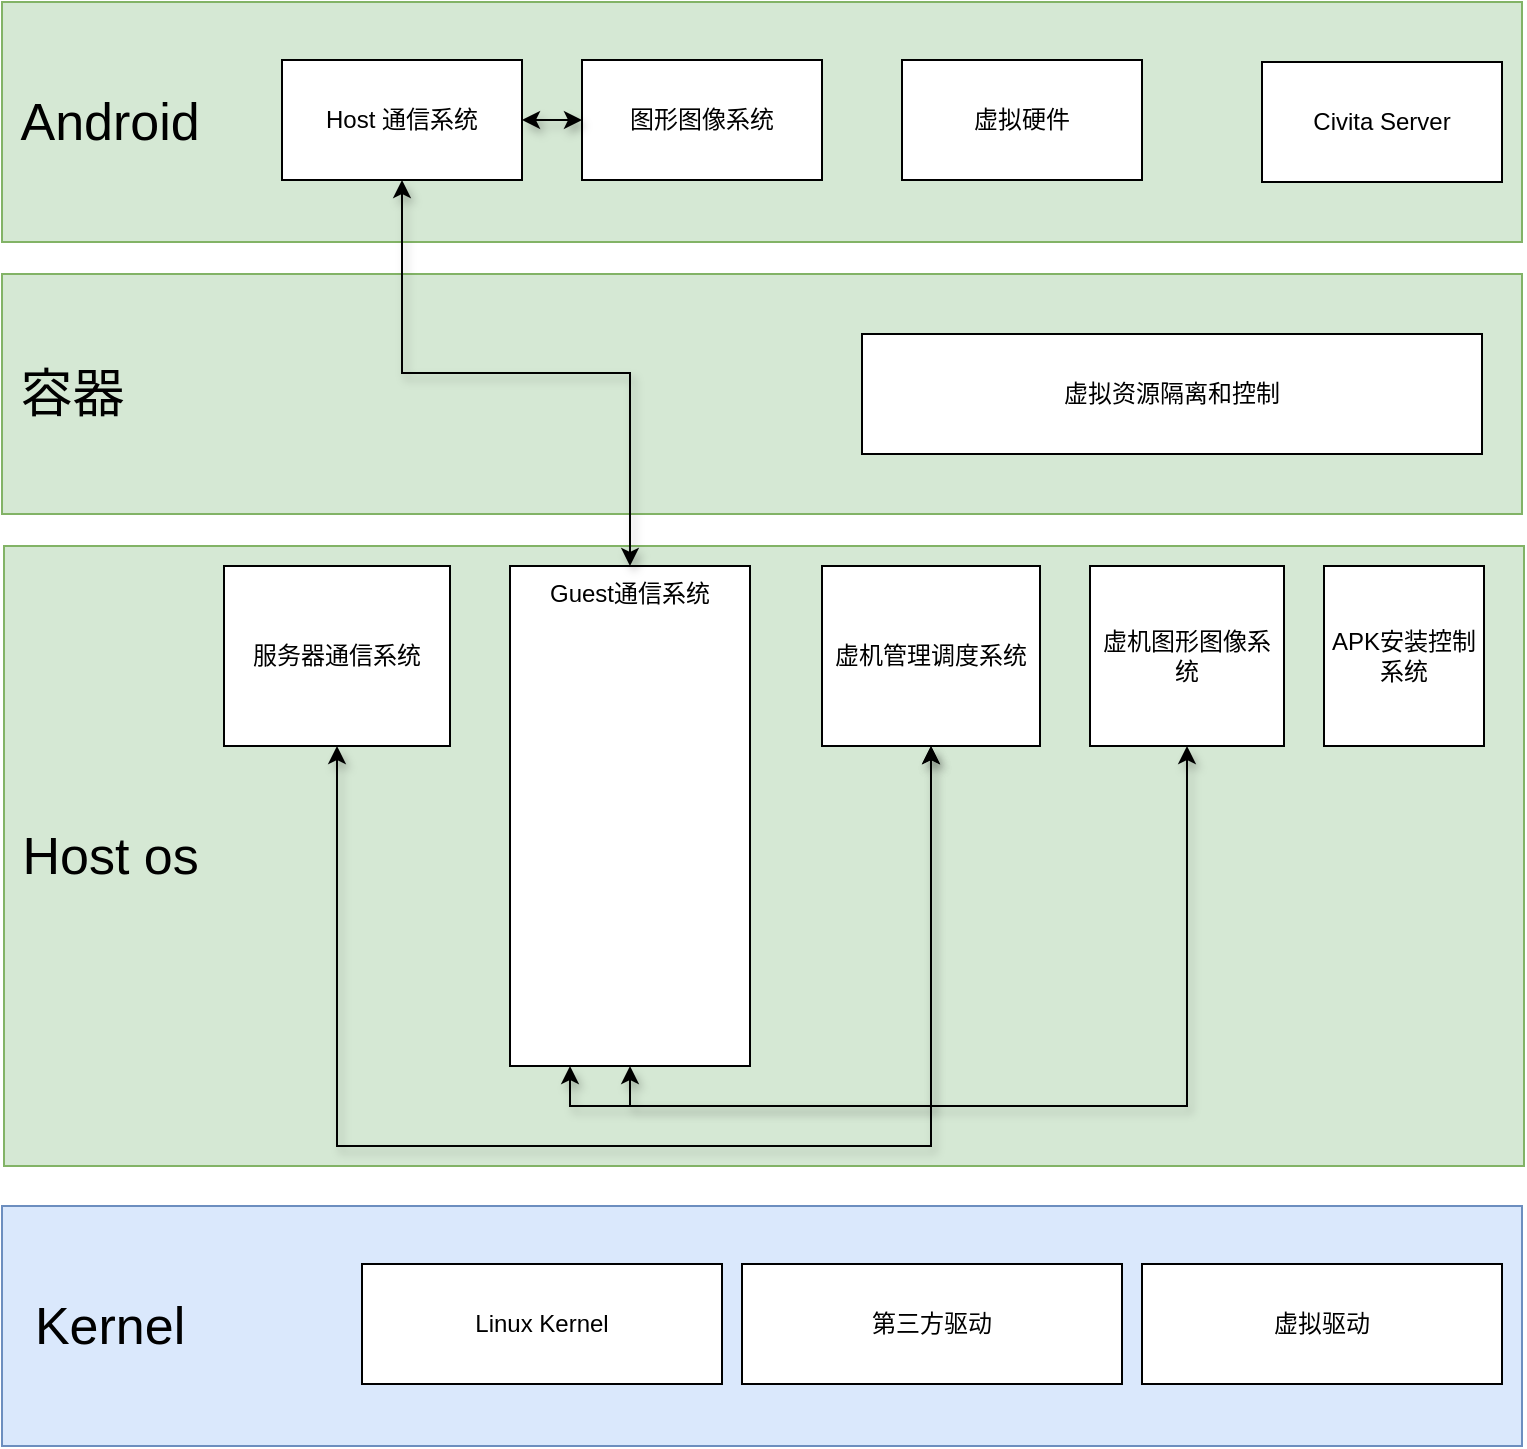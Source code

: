 <mxfile version="14.2.9" type="github">
  <diagram id="prtHgNgQTEPvFCAcTncT" name="Page-1">
    <mxGraphModel dx="1145" dy="692" grid="1" gridSize="10" guides="1" tooltips="1" connect="1" arrows="1" fold="1" page="1" pageScale="1" pageWidth="827" pageHeight="1169" math="0" shadow="0">
      <root>
        <mxCell id="0" />
        <mxCell id="1" parent="0" />
        <mxCell id="uRUTE57Q-J2DXaSNJVPR-22" value="&lt;font style=&quot;font-size: 26px&quot;&gt;&amp;nbsp; Kernel&lt;/font&gt;" style="rounded=0;whiteSpace=wrap;html=1;align=left;fillColor=#dae8fc;strokeColor=#6c8ebf;" parent="1" vertex="1">
          <mxGeometry x="40" y="1030" width="760" height="120" as="geometry" />
        </mxCell>
        <mxCell id="uRUTE57Q-J2DXaSNJVPR-25" value="&lt;span style=&quot;font-size: 26px&quot;&gt;&amp;nbsp;Host os&lt;/span&gt;" style="rounded=0;whiteSpace=wrap;html=1;align=left;fillColor=#d5e8d4;strokeColor=#82b366;" parent="1" vertex="1">
          <mxGeometry x="41" y="700" width="760" height="310" as="geometry" />
        </mxCell>
        <mxCell id="uRUTE57Q-J2DXaSNJVPR-26" value="Linux Kernel" style="rounded=0;whiteSpace=wrap;html=1;" parent="1" vertex="1">
          <mxGeometry x="220" y="1059" width="180" height="60" as="geometry" />
        </mxCell>
        <mxCell id="uRUTE57Q-J2DXaSNJVPR-27" value="第三方驱动" style="rounded=0;whiteSpace=wrap;html=1;" parent="1" vertex="1">
          <mxGeometry x="410" y="1059" width="190" height="60" as="geometry" />
        </mxCell>
        <mxCell id="uRUTE57Q-J2DXaSNJVPR-28" value="虚拟驱动" style="rounded=0;whiteSpace=wrap;html=1;" parent="1" vertex="1">
          <mxGeometry x="610" y="1059" width="180" height="60" as="geometry" />
        </mxCell>
        <mxCell id="uRUTE57Q-J2DXaSNJVPR-30" value="虚机图形图像系统" style="rounded=0;whiteSpace=wrap;html=1;" parent="1" vertex="1">
          <mxGeometry x="584" y="710" width="97" height="90" as="geometry" />
        </mxCell>
        <mxCell id="uRUTE57Q-J2DXaSNJVPR-33" value="&lt;span style=&quot;font-size: 26px&quot;&gt;&amp;nbsp;Android&lt;/span&gt;" style="rounded=0;whiteSpace=wrap;html=1;align=left;fillColor=#d5e8d4;strokeColor=#82b366;" parent="1" vertex="1">
          <mxGeometry x="40" y="428" width="760" height="120" as="geometry" />
        </mxCell>
        <mxCell id="uRUTE57Q-J2DXaSNJVPR-34" value="Civita Server" style="rounded=0;whiteSpace=wrap;html=1;" parent="1" vertex="1">
          <mxGeometry x="670" y="458" width="120" height="60" as="geometry" />
        </mxCell>
        <mxCell id="uRUTE57Q-J2DXaSNJVPR-35" value="虚拟硬件" style="rounded=0;whiteSpace=wrap;html=1;" parent="1" vertex="1">
          <mxGeometry x="490" y="457" width="120" height="60" as="geometry" />
        </mxCell>
        <mxCell id="4JXuSO1Bq_UgXGjO87rY-10" style="edgeStyle=orthogonalEdgeStyle;rounded=0;orthogonalLoop=1;jettySize=auto;html=1;exitX=0.5;exitY=1;exitDx=0;exitDy=0;entryX=0.5;entryY=1;entryDx=0;entryDy=0;shadow=1;startArrow=classic;startFill=1;" edge="1" parent="1" source="uRUTE57Q-J2DXaSNJVPR-36" target="uRUTE57Q-J2DXaSNJVPR-46">
          <mxGeometry relative="1" as="geometry">
            <Array as="points">
              <mxPoint x="354" y="980" />
              <mxPoint x="505" y="980" />
            </Array>
          </mxGeometry>
        </mxCell>
        <mxCell id="4JXuSO1Bq_UgXGjO87rY-12" style="edgeStyle=orthogonalEdgeStyle;rounded=0;orthogonalLoop=1;jettySize=auto;html=1;exitX=0.25;exitY=1;exitDx=0;exitDy=0;entryX=0.5;entryY=1;entryDx=0;entryDy=0;shadow=1;startArrow=classic;startFill=1;" edge="1" parent="1" source="uRUTE57Q-J2DXaSNJVPR-36" target="uRUTE57Q-J2DXaSNJVPR-30">
          <mxGeometry relative="1" as="geometry">
            <Array as="points">
              <mxPoint x="324" y="980" />
              <mxPoint x="633" y="980" />
            </Array>
          </mxGeometry>
        </mxCell>
        <mxCell id="uRUTE57Q-J2DXaSNJVPR-36" value="Guest通信系统" style="rounded=0;whiteSpace=wrap;html=1;verticalAlign=top;" parent="1" vertex="1">
          <mxGeometry x="294" y="710" width="120" height="250" as="geometry" />
        </mxCell>
        <mxCell id="uRUTE57Q-J2DXaSNJVPR-38" value="APK安装控制系统" style="rounded=0;whiteSpace=wrap;html=1;" parent="1" vertex="1">
          <mxGeometry x="701" y="710" width="80" height="90" as="geometry" />
        </mxCell>
        <mxCell id="uRUTE57Q-J2DXaSNJVPR-39" value="图形图像系统" style="rounded=0;whiteSpace=wrap;html=1;" parent="1" vertex="1">
          <mxGeometry x="330" y="457" width="120" height="60" as="geometry" />
        </mxCell>
        <mxCell id="4JXuSO1Bq_UgXGjO87rY-9" style="edgeStyle=orthogonalEdgeStyle;rounded=0;orthogonalLoop=1;jettySize=auto;html=1;exitX=1;exitY=0.5;exitDx=0;exitDy=0;shadow=1;startArrow=classic;startFill=1;" edge="1" parent="1" source="uRUTE57Q-J2DXaSNJVPR-40" target="uRUTE57Q-J2DXaSNJVPR-39">
          <mxGeometry relative="1" as="geometry" />
        </mxCell>
        <mxCell id="uRUTE57Q-J2DXaSNJVPR-40" value="Host 通信系统" style="rounded=0;whiteSpace=wrap;html=1;" parent="1" vertex="1">
          <mxGeometry x="180" y="457" width="120" height="60" as="geometry" />
        </mxCell>
        <mxCell id="uRUTE57Q-J2DXaSNJVPR-42" value="&lt;span style=&quot;font-size: 26px&quot;&gt;&amp;nbsp;容器&lt;/span&gt;" style="rounded=0;whiteSpace=wrap;html=1;align=left;fillColor=#d5e8d4;strokeColor=#82b366;" parent="1" vertex="1">
          <mxGeometry x="40" y="564" width="760" height="120" as="geometry" />
        </mxCell>
        <mxCell id="uRUTE57Q-J2DXaSNJVPR-43" value="虚拟资源隔离和控制" style="rounded=0;whiteSpace=wrap;html=1;" parent="1" vertex="1">
          <mxGeometry x="470" y="594" width="310" height="60" as="geometry" />
        </mxCell>
        <mxCell id="uRUTE57Q-J2DXaSNJVPR-46" value="虚机管理调度系统" style="rounded=0;whiteSpace=wrap;html=1;" parent="1" vertex="1">
          <mxGeometry x="450" y="710" width="109" height="90" as="geometry" />
        </mxCell>
        <mxCell id="4JXuSO1Bq_UgXGjO87rY-13" style="edgeStyle=orthogonalEdgeStyle;rounded=0;orthogonalLoop=1;jettySize=auto;html=1;exitX=0.5;exitY=1;exitDx=0;exitDy=0;entryX=0.5;entryY=1;entryDx=0;entryDy=0;shadow=1;startArrow=classic;startFill=1;" edge="1" parent="1" source="uRUTE57Q-J2DXaSNJVPR-47" target="uRUTE57Q-J2DXaSNJVPR-46">
          <mxGeometry relative="1" as="geometry">
            <Array as="points">
              <mxPoint x="208" y="1000" />
              <mxPoint x="505" y="1000" />
            </Array>
          </mxGeometry>
        </mxCell>
        <mxCell id="uRUTE57Q-J2DXaSNJVPR-47" value="服务器通信系统" style="rounded=0;whiteSpace=wrap;html=1;" parent="1" vertex="1">
          <mxGeometry x="151" y="710" width="113" height="90" as="geometry" />
        </mxCell>
        <mxCell id="4JXuSO1Bq_UgXGjO87rY-4" style="edgeStyle=orthogonalEdgeStyle;rounded=0;orthogonalLoop=1;jettySize=auto;html=1;shadow=1;startArrow=classic;startFill=1;" edge="1" parent="1" source="uRUTE57Q-J2DXaSNJVPR-36" target="uRUTE57Q-J2DXaSNJVPR-40">
          <mxGeometry relative="1" as="geometry" />
        </mxCell>
      </root>
    </mxGraphModel>
  </diagram>
</mxfile>

